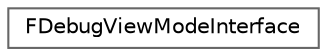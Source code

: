 digraph "Graphical Class Hierarchy"
{
 // INTERACTIVE_SVG=YES
 // LATEX_PDF_SIZE
  bgcolor="transparent";
  edge [fontname=Helvetica,fontsize=10,labelfontname=Helvetica,labelfontsize=10];
  node [fontname=Helvetica,fontsize=10,shape=box,height=0.2,width=0.4];
  rankdir="LR";
  Node0 [id="Node000000",label="FDebugViewModeInterface",height=0.2,width=0.4,color="grey40", fillcolor="white", style="filled",URL="$dd/da8/classFDebugViewModeInterface.html",tooltip=" "];
}
